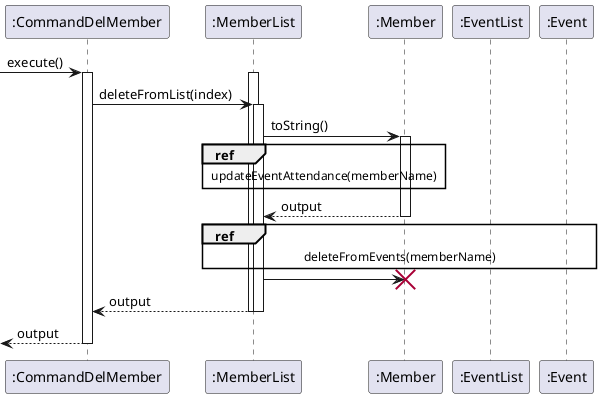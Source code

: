 @startuml

 -> ":CommandDelMember": execute()
activate ":CommandDelMember"
activate ":MemberList"
":CommandDelMember" -> ":MemberList" : deleteFromList(index)
activate ":MemberList"
":MemberList" -> ":Member" : toString()
activate ":Member"
ref over ":Member", ":MemberList"
    updateEventAttendance(memberName)
end ref
return output


ref over ":MemberList", ":Member", ":EventList", ":Event"
    deleteFromEvents(memberName)
end ref
":MemberList" -> ":Member" !!
return output
deactivate ":MemberList"
<-- ":CommandDelMember" : output
deactivate ":CommandDelMember"
@enduml